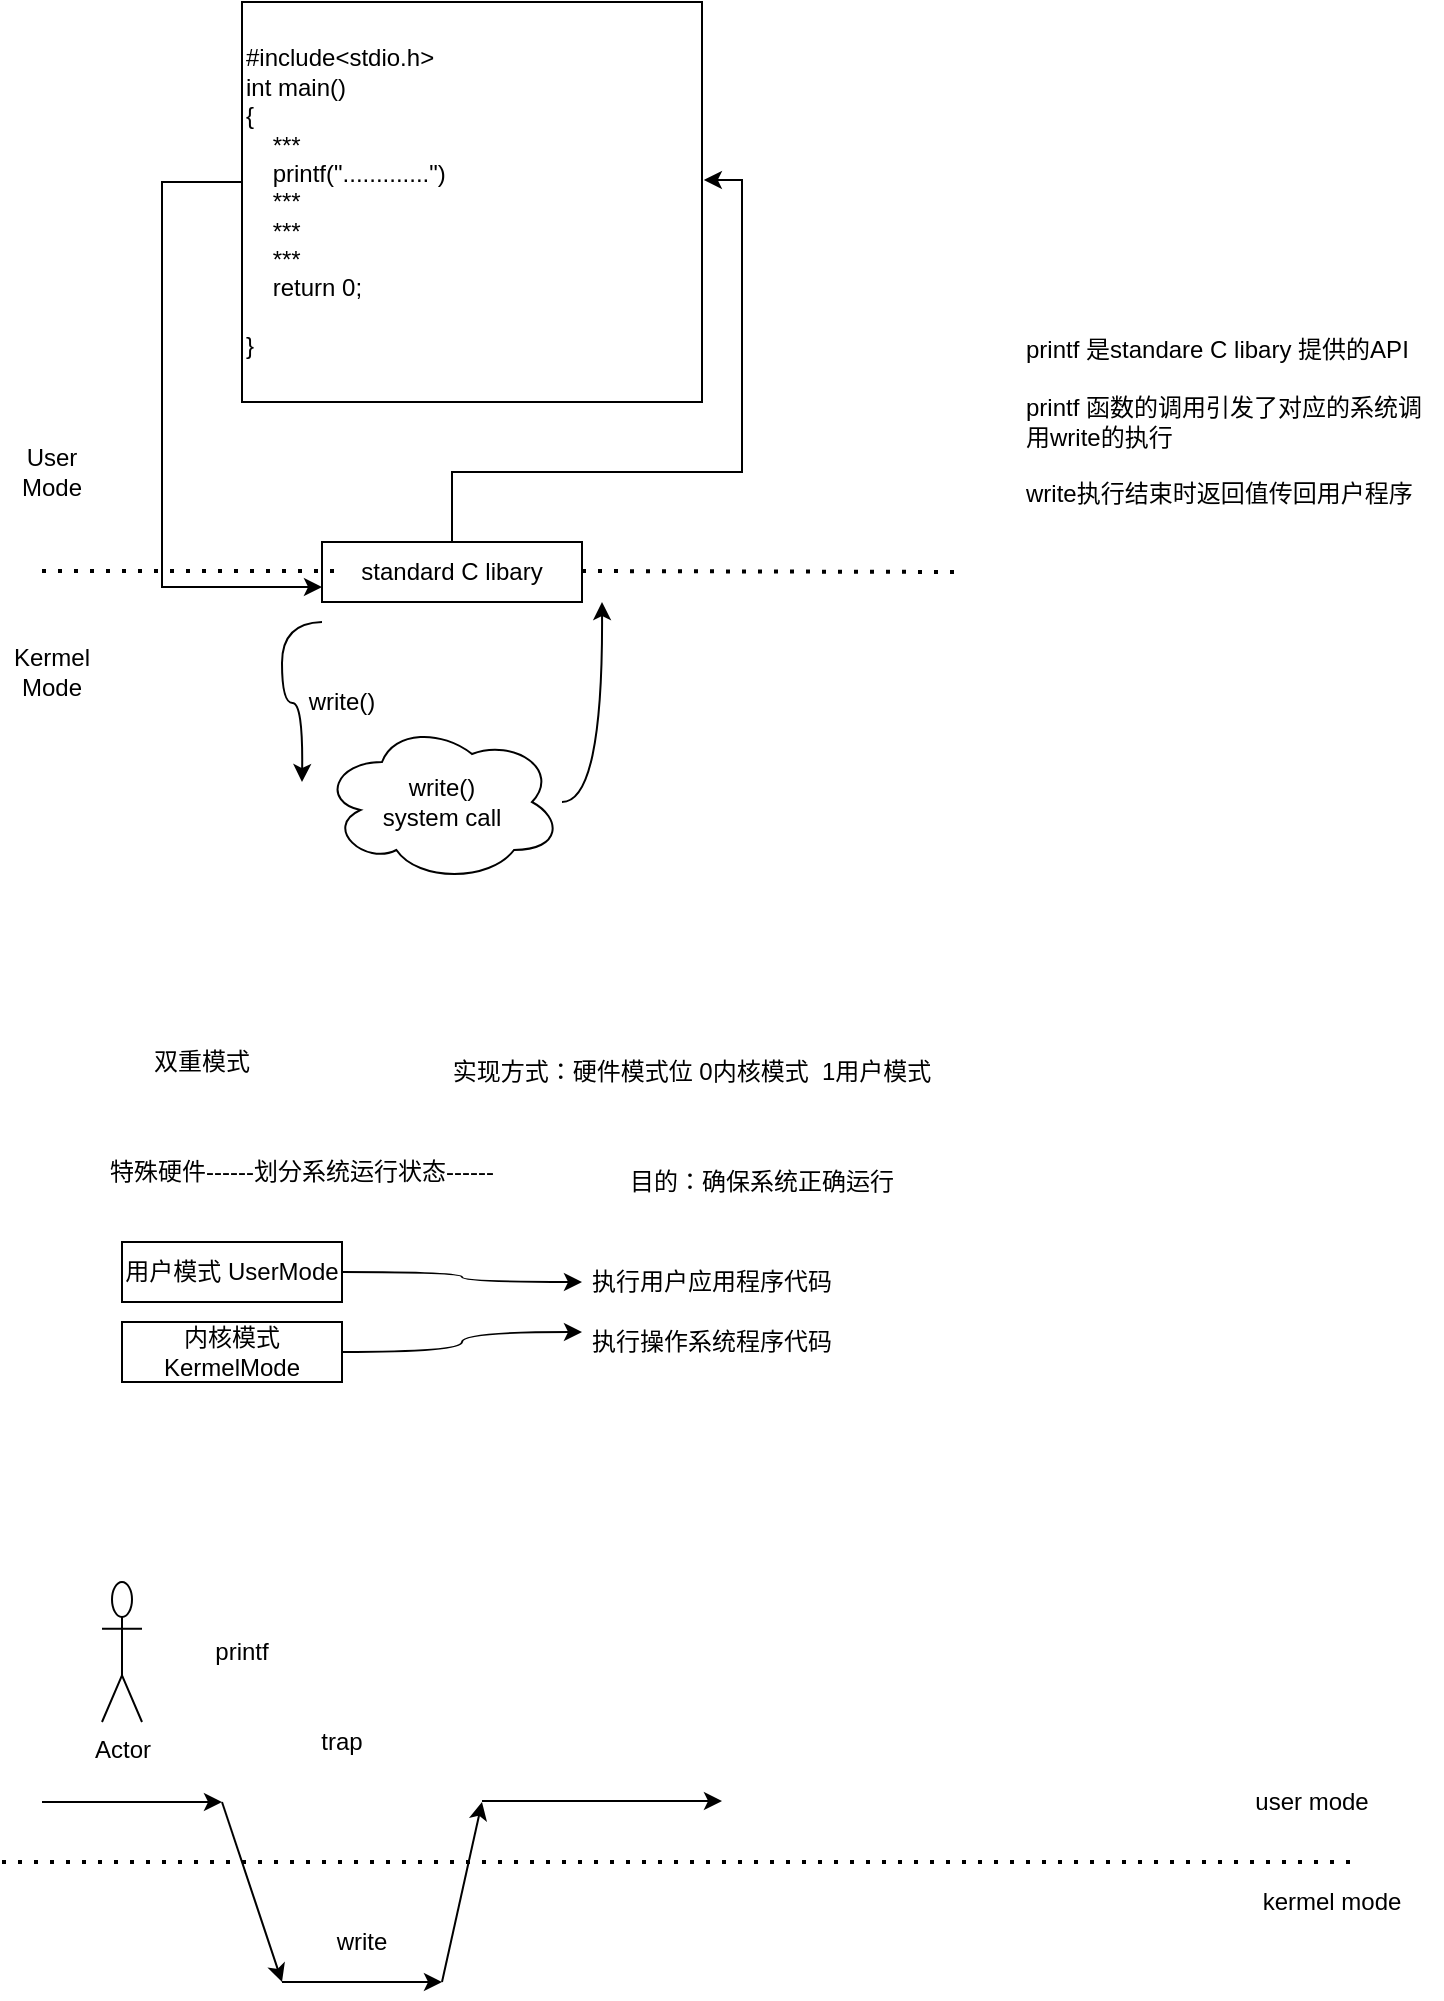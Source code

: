 <mxfile version="13.10.0" type="github">
  <diagram id="SVoyUvont6r7nQoT7S8h" name="第 1 页">
    <mxGraphModel dx="852" dy="404" grid="1" gridSize="10" guides="1" tooltips="1" connect="1" arrows="1" fold="1" page="1" pageScale="1" pageWidth="827" pageHeight="1169" math="0" shadow="0">
      <root>
        <mxCell id="0" />
        <mxCell id="1" parent="0" />
        <mxCell id="Fzms3MZDSGXwMcVucdxO-10" style="edgeStyle=orthogonalEdgeStyle;rounded=0;orthogonalLoop=1;jettySize=auto;html=1;entryX=0;entryY=0.75;entryDx=0;entryDy=0;" edge="1" parent="1" source="Fzms3MZDSGXwMcVucdxO-2" target="Fzms3MZDSGXwMcVucdxO-3">
          <mxGeometry relative="1" as="geometry">
            <Array as="points">
              <mxPoint x="90" y="230" />
              <mxPoint x="90" y="433" />
            </Array>
          </mxGeometry>
        </mxCell>
        <mxCell id="Fzms3MZDSGXwMcVucdxO-2" value="#include&amp;lt;stdio.h&amp;gt;&lt;br&gt;int main()&lt;br&gt;{&lt;br&gt;&amp;nbsp; &amp;nbsp; ***&lt;br&gt;&amp;nbsp; &amp;nbsp; printf(&quot;.............&quot;)&lt;br&gt;&amp;nbsp; &amp;nbsp; ***&lt;br&gt;&amp;nbsp; &amp;nbsp; ***&lt;br&gt;&amp;nbsp; &amp;nbsp; ***&lt;br&gt;&amp;nbsp; &amp;nbsp; return 0;&lt;br&gt;&lt;br&gt;}" style="rounded=0;whiteSpace=wrap;html=1;fillColor=#FFFFFF;align=left;" vertex="1" parent="1">
          <mxGeometry x="130" y="140" width="230" height="200" as="geometry" />
        </mxCell>
        <mxCell id="Fzms3MZDSGXwMcVucdxO-12" style="edgeStyle=orthogonalEdgeStyle;rounded=0;orthogonalLoop=1;jettySize=auto;html=1;entryX=1.004;entryY=0.445;entryDx=0;entryDy=0;entryPerimeter=0;" edge="1" parent="1" source="Fzms3MZDSGXwMcVucdxO-3" target="Fzms3MZDSGXwMcVucdxO-2">
          <mxGeometry relative="1" as="geometry" />
        </mxCell>
        <mxCell id="Fzms3MZDSGXwMcVucdxO-19" style="edgeStyle=orthogonalEdgeStyle;rounded=0;orthogonalLoop=1;jettySize=auto;html=1;curved=1;" edge="1" parent="1">
          <mxGeometry relative="1" as="geometry">
            <mxPoint x="160" y="530" as="targetPoint" />
            <mxPoint x="170" y="450" as="sourcePoint" />
          </mxGeometry>
        </mxCell>
        <mxCell id="Fzms3MZDSGXwMcVucdxO-3" value="standard C libary" style="rounded=0;whiteSpace=wrap;html=1;fillColor=#FFFFFF;" vertex="1" parent="1">
          <mxGeometry x="170" y="410" width="130" height="30" as="geometry" />
        </mxCell>
        <mxCell id="Fzms3MZDSGXwMcVucdxO-13" value="" style="endArrow=none;dashed=1;html=1;dashPattern=1 3;strokeWidth=2;" edge="1" parent="1">
          <mxGeometry width="50" height="50" relative="1" as="geometry">
            <mxPoint x="30" y="424.5" as="sourcePoint" />
            <mxPoint x="180" y="424.5" as="targetPoint" />
          </mxGeometry>
        </mxCell>
        <mxCell id="Fzms3MZDSGXwMcVucdxO-14" value="" style="endArrow=none;dashed=1;html=1;dashPattern=1 3;strokeWidth=2;" edge="1" parent="1">
          <mxGeometry width="50" height="50" relative="1" as="geometry">
            <mxPoint x="300" y="424.5" as="sourcePoint" />
            <mxPoint x="490" y="425" as="targetPoint" />
          </mxGeometry>
        </mxCell>
        <mxCell id="Fzms3MZDSGXwMcVucdxO-15" value="User Mode" style="text;html=1;strokeColor=none;fillColor=none;align=center;verticalAlign=middle;whiteSpace=wrap;rounded=0;" vertex="1" parent="1">
          <mxGeometry x="10" y="350" width="50" height="50" as="geometry" />
        </mxCell>
        <mxCell id="Fzms3MZDSGXwMcVucdxO-16" value="Kermel&lt;br&gt;Mode" style="text;html=1;strokeColor=none;fillColor=none;align=center;verticalAlign=middle;whiteSpace=wrap;rounded=0;" vertex="1" parent="1">
          <mxGeometry x="10" y="450" width="50" height="50" as="geometry" />
        </mxCell>
        <mxCell id="Fzms3MZDSGXwMcVucdxO-20" style="edgeStyle=orthogonalEdgeStyle;curved=1;rounded=0;orthogonalLoop=1;jettySize=auto;html=1;" edge="1" parent="1" source="Fzms3MZDSGXwMcVucdxO-17">
          <mxGeometry relative="1" as="geometry">
            <mxPoint x="310" y="440" as="targetPoint" />
          </mxGeometry>
        </mxCell>
        <mxCell id="Fzms3MZDSGXwMcVucdxO-17" value="write()&lt;br&gt;system call" style="ellipse;shape=cloud;whiteSpace=wrap;html=1;fillColor=#FFFFFF;" vertex="1" parent="1">
          <mxGeometry x="170" y="500" width="120" height="80" as="geometry" />
        </mxCell>
        <mxCell id="Fzms3MZDSGXwMcVucdxO-21" value="write()" style="text;html=1;strokeColor=none;fillColor=none;align=center;verticalAlign=middle;whiteSpace=wrap;rounded=0;" vertex="1" parent="1">
          <mxGeometry x="160" y="480" width="40" height="20" as="geometry" />
        </mxCell>
        <mxCell id="Fzms3MZDSGXwMcVucdxO-22" value="printf 是standare C libary 提供的API&lt;br&gt;&lt;br&gt;printf 函数的调用引发了对应的系统调用write的执行&lt;br&gt;&lt;br&gt;write执行结束时返回值传回用户程序" style="text;html=1;strokeColor=none;fillColor=none;align=left;verticalAlign=middle;whiteSpace=wrap;rounded=0;" vertex="1" parent="1">
          <mxGeometry x="520" y="270" width="210" height="160" as="geometry" />
        </mxCell>
        <mxCell id="Fzms3MZDSGXwMcVucdxO-23" value="双重模式" style="text;html=1;strokeColor=none;fillColor=none;align=center;verticalAlign=middle;whiteSpace=wrap;rounded=0;" vertex="1" parent="1">
          <mxGeometry x="70" y="660" width="80" height="20" as="geometry" />
        </mxCell>
        <mxCell id="Fzms3MZDSGXwMcVucdxO-24" value="特殊硬件------划分系统运行状态------" style="text;html=1;strokeColor=none;fillColor=none;align=center;verticalAlign=middle;whiteSpace=wrap;rounded=0;" vertex="1" parent="1">
          <mxGeometry x="60" y="710" width="200" height="30" as="geometry" />
        </mxCell>
        <mxCell id="Fzms3MZDSGXwMcVucdxO-30" style="edgeStyle=orthogonalEdgeStyle;curved=1;rounded=0;orthogonalLoop=1;jettySize=auto;html=1;entryX=0;entryY=0.5;entryDx=0;entryDy=0;" edge="1" parent="1" source="Fzms3MZDSGXwMcVucdxO-26" target="Fzms3MZDSGXwMcVucdxO-28">
          <mxGeometry relative="1" as="geometry" />
        </mxCell>
        <mxCell id="Fzms3MZDSGXwMcVucdxO-26" value="用户模式 UserMode" style="rounded=0;whiteSpace=wrap;html=1;fillColor=#FFFFFF;" vertex="1" parent="1">
          <mxGeometry x="70" y="760" width="110" height="30" as="geometry" />
        </mxCell>
        <mxCell id="Fzms3MZDSGXwMcVucdxO-31" style="edgeStyle=orthogonalEdgeStyle;curved=1;rounded=0;orthogonalLoop=1;jettySize=auto;html=1;entryX=0;entryY=0.25;entryDx=0;entryDy=0;" edge="1" parent="1" source="Fzms3MZDSGXwMcVucdxO-27" target="Fzms3MZDSGXwMcVucdxO-29">
          <mxGeometry relative="1" as="geometry" />
        </mxCell>
        <mxCell id="Fzms3MZDSGXwMcVucdxO-27" value="内核模式 KermelMode" style="rounded=0;whiteSpace=wrap;html=1;fillColor=#FFFFFF;" vertex="1" parent="1">
          <mxGeometry x="70" y="800" width="110" height="30" as="geometry" />
        </mxCell>
        <mxCell id="Fzms3MZDSGXwMcVucdxO-28" value="执行用户应用程序代码" style="text;html=1;strokeColor=none;fillColor=none;align=center;verticalAlign=middle;whiteSpace=wrap;rounded=0;" vertex="1" parent="1">
          <mxGeometry x="300" y="770" width="130" height="20" as="geometry" />
        </mxCell>
        <mxCell id="Fzms3MZDSGXwMcVucdxO-29" value="执行操作系统程序代码" style="text;html=1;strokeColor=none;fillColor=none;align=center;verticalAlign=middle;whiteSpace=wrap;rounded=0;" vertex="1" parent="1">
          <mxGeometry x="300" y="800" width="130" height="20" as="geometry" />
        </mxCell>
        <mxCell id="Fzms3MZDSGXwMcVucdxO-32" value="目的：确保系统正确运行" style="text;html=1;strokeColor=none;fillColor=none;align=center;verticalAlign=middle;whiteSpace=wrap;rounded=0;" vertex="1" parent="1">
          <mxGeometry x="310" y="720" width="160" height="20" as="geometry" />
        </mxCell>
        <mxCell id="Fzms3MZDSGXwMcVucdxO-33" value="实现方式：硬件模式位 0内核模式&amp;nbsp; 1用户模式" style="text;html=1;strokeColor=none;fillColor=none;align=center;verticalAlign=middle;whiteSpace=wrap;rounded=0;" vertex="1" parent="1">
          <mxGeometry x="210" y="660" width="290" height="30" as="geometry" />
        </mxCell>
        <mxCell id="Fzms3MZDSGXwMcVucdxO-34" value="Actor" style="shape=umlActor;verticalLabelPosition=bottom;verticalAlign=top;html=1;outlineConnect=0;fillColor=#FFFFFF;" vertex="1" parent="1">
          <mxGeometry x="60" y="930" width="20" height="70" as="geometry" />
        </mxCell>
        <mxCell id="Fzms3MZDSGXwMcVucdxO-35" value="" style="endArrow=classic;html=1;" edge="1" parent="1">
          <mxGeometry width="50" height="50" relative="1" as="geometry">
            <mxPoint x="30" y="1040" as="sourcePoint" />
            <mxPoint x="120" y="1040" as="targetPoint" />
          </mxGeometry>
        </mxCell>
        <mxCell id="Fzms3MZDSGXwMcVucdxO-36" value="printf" style="text;html=1;strokeColor=none;fillColor=none;align=center;verticalAlign=middle;whiteSpace=wrap;rounded=0;" vertex="1" parent="1">
          <mxGeometry x="110" y="955" width="40" height="20" as="geometry" />
        </mxCell>
        <mxCell id="Fzms3MZDSGXwMcVucdxO-37" value="" style="endArrow=none;dashed=1;html=1;dashPattern=1 3;strokeWidth=2;" edge="1" parent="1">
          <mxGeometry width="50" height="50" relative="1" as="geometry">
            <mxPoint x="10" y="1070" as="sourcePoint" />
            <mxPoint x="690" y="1070" as="targetPoint" />
          </mxGeometry>
        </mxCell>
        <mxCell id="Fzms3MZDSGXwMcVucdxO-38" value="user mode" style="text;html=1;strokeColor=none;fillColor=none;align=center;verticalAlign=middle;whiteSpace=wrap;rounded=0;" vertex="1" parent="1">
          <mxGeometry x="630" y="1030" width="70" height="20" as="geometry" />
        </mxCell>
        <mxCell id="Fzms3MZDSGXwMcVucdxO-39" value="kermel mode" style="text;html=1;strokeColor=none;fillColor=none;align=center;verticalAlign=middle;whiteSpace=wrap;rounded=0;" vertex="1" parent="1">
          <mxGeometry x="630" y="1080" width="90" height="20" as="geometry" />
        </mxCell>
        <mxCell id="Fzms3MZDSGXwMcVucdxO-40" value="" style="endArrow=classic;html=1;" edge="1" parent="1">
          <mxGeometry width="50" height="50" relative="1" as="geometry">
            <mxPoint x="150" y="1130" as="sourcePoint" />
            <mxPoint x="230" y="1130" as="targetPoint" />
          </mxGeometry>
        </mxCell>
        <mxCell id="Fzms3MZDSGXwMcVucdxO-41" value="" style="endArrow=classic;html=1;" edge="1" parent="1">
          <mxGeometry width="50" height="50" relative="1" as="geometry">
            <mxPoint x="120" y="1040" as="sourcePoint" />
            <mxPoint x="150" y="1130" as="targetPoint" />
          </mxGeometry>
        </mxCell>
        <mxCell id="Fzms3MZDSGXwMcVucdxO-42" value="" style="endArrow=classic;html=1;" edge="1" parent="1">
          <mxGeometry width="50" height="50" relative="1" as="geometry">
            <mxPoint x="250" y="1039.5" as="sourcePoint" />
            <mxPoint x="370" y="1039.5" as="targetPoint" />
          </mxGeometry>
        </mxCell>
        <mxCell id="Fzms3MZDSGXwMcVucdxO-43" value="" style="endArrow=classic;html=1;" edge="1" parent="1">
          <mxGeometry width="50" height="50" relative="1" as="geometry">
            <mxPoint x="230" y="1130" as="sourcePoint" />
            <mxPoint x="250" y="1040" as="targetPoint" />
          </mxGeometry>
        </mxCell>
        <mxCell id="Fzms3MZDSGXwMcVucdxO-44" value="write" style="text;html=1;strokeColor=none;fillColor=none;align=center;verticalAlign=middle;whiteSpace=wrap;rounded=0;" vertex="1" parent="1">
          <mxGeometry x="170" y="1100" width="40" height="20" as="geometry" />
        </mxCell>
        <mxCell id="Fzms3MZDSGXwMcVucdxO-45" value="trap" style="text;html=1;strokeColor=none;fillColor=none;align=center;verticalAlign=middle;whiteSpace=wrap;rounded=0;" vertex="1" parent="1">
          <mxGeometry x="160" y="1000" width="40" height="20" as="geometry" />
        </mxCell>
      </root>
    </mxGraphModel>
  </diagram>
</mxfile>
